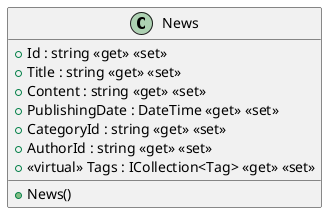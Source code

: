 @startuml
class News {
    + News()
    + Id : string <<get>> <<set>>
    + Title : string <<get>> <<set>>
    + Content : string <<get>> <<set>>
    + PublishingDate : DateTime <<get>> <<set>>
    + CategoryId : string <<get>> <<set>>
    + AuthorId : string <<get>> <<set>>
    + <<virtual>> Tags : ICollection<Tag> <<get>> <<set>>
}
@enduml
